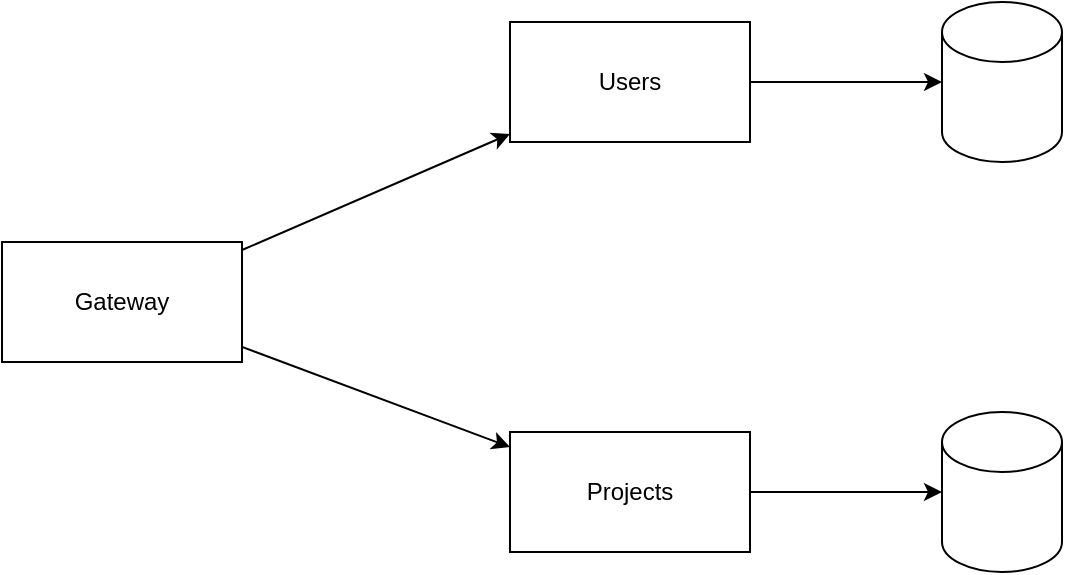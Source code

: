 <mxfile version="16.2.4" type="device" pages="2"><diagram id="xcpkl2pIPH2K6erDSoXg" name="Architecture"><mxGraphModel dx="2062" dy="1192" grid="1" gridSize="10" guides="1" tooltips="1" connect="1" arrows="1" fold="1" page="1" pageScale="1" pageWidth="827" pageHeight="1169" math="0" shadow="0"><root><mxCell id="0"/><mxCell id="1" parent="0"/><mxCell id="VrZpeQ29GSRk1wwQnpZc-6" style="edgeStyle=orthogonalEdgeStyle;rounded=0;orthogonalLoop=1;jettySize=auto;html=1;exitX=1;exitY=0.5;exitDx=0;exitDy=0;" parent="1" source="VrZpeQ29GSRk1wwQnpZc-1" target="VrZpeQ29GSRk1wwQnpZc-5" edge="1"><mxGeometry relative="1" as="geometry"/></mxCell><mxCell id="VrZpeQ29GSRk1wwQnpZc-1" value="Users" style="rounded=0;whiteSpace=wrap;html=1;" parent="1" vertex="1"><mxGeometry x="354" y="350" width="120" height="60" as="geometry"/></mxCell><mxCell id="VrZpeQ29GSRk1wwQnpZc-7" style="edgeStyle=orthogonalEdgeStyle;rounded=0;orthogonalLoop=1;jettySize=auto;html=1;exitX=1;exitY=0.5;exitDx=0;exitDy=0;" parent="1" source="VrZpeQ29GSRk1wwQnpZc-2" target="VrZpeQ29GSRk1wwQnpZc-4" edge="1"><mxGeometry relative="1" as="geometry"/></mxCell><mxCell id="VrZpeQ29GSRk1wwQnpZc-2" value="Projects" style="rounded=0;whiteSpace=wrap;html=1;" parent="1" vertex="1"><mxGeometry x="354" y="555" width="120" height="60" as="geometry"/></mxCell><mxCell id="VrZpeQ29GSRk1wwQnpZc-4" value="" style="shape=cylinder3;whiteSpace=wrap;html=1;boundedLbl=1;backgroundOutline=1;size=15;" parent="1" vertex="1"><mxGeometry x="570" y="545" width="60" height="80" as="geometry"/></mxCell><mxCell id="VrZpeQ29GSRk1wwQnpZc-5" value="" style="shape=cylinder3;whiteSpace=wrap;html=1;boundedLbl=1;backgroundOutline=1;size=15;" parent="1" vertex="1"><mxGeometry x="570" y="340" width="60" height="80" as="geometry"/></mxCell><mxCell id="VrZpeQ29GSRk1wwQnpZc-8" value="Gateway" style="rounded=0;whiteSpace=wrap;html=1;" parent="1" vertex="1"><mxGeometry x="100" y="460" width="120" height="60" as="geometry"/></mxCell><mxCell id="VrZpeQ29GSRk1wwQnpZc-10" style="rounded=0;orthogonalLoop=1;jettySize=auto;html=1;" parent="1" source="VrZpeQ29GSRk1wwQnpZc-8" target="VrZpeQ29GSRk1wwQnpZc-2" edge="1"><mxGeometry relative="1" as="geometry"><mxPoint x="320" y="390" as="sourcePoint"/><mxPoint x="580" y="390" as="targetPoint"/></mxGeometry></mxCell><mxCell id="VrZpeQ29GSRk1wwQnpZc-14" style="rounded=0;orthogonalLoop=1;jettySize=auto;html=1;" parent="1" source="VrZpeQ29GSRk1wwQnpZc-8" target="VrZpeQ29GSRk1wwQnpZc-1" edge="1"><mxGeometry relative="1" as="geometry"><mxPoint x="230" y="500" as="sourcePoint"/><mxPoint x="364" y="500" as="targetPoint"/></mxGeometry></mxCell></root></mxGraphModel></diagram><diagram id="B77WghGw7Km-VaSVmbo6" name="ProjectsModel"><mxGraphModel dx="2062" dy="1192" grid="1" gridSize="10" guides="1" tooltips="1" connect="1" arrows="1" fold="1" page="1" pageScale="1" pageWidth="827" pageHeight="1169" math="0" shadow="0"><root><mxCell id="ukDbj7v2fIdXm6XYXpKt-0"/><mxCell id="ukDbj7v2fIdXm6XYXpKt-1" parent="ukDbj7v2fIdXm6XYXpKt-0"/><mxCell id="ukDbj7v2fIdXm6XYXpKt-2" value="Project" style="swimlane;fontStyle=1;align=center;verticalAlign=top;childLayout=stackLayout;horizontal=1;startSize=26;horizontalStack=0;resizeParent=1;resizeParentMax=0;resizeLast=0;collapsible=1;marginBottom=0;" vertex="1" parent="ukDbj7v2fIdXm6XYXpKt-1"><mxGeometry x="330" y="560" width="160" height="86" as="geometry"/></mxCell><mxCell id="ukDbj7v2fIdXm6XYXpKt-3" value="+ field: type" style="text;strokeColor=none;fillColor=none;align=left;verticalAlign=top;spacingLeft=4;spacingRight=4;overflow=hidden;rotatable=0;points=[[0,0.5],[1,0.5]];portConstraint=eastwest;" vertex="1" parent="ukDbj7v2fIdXm6XYXpKt-2"><mxGeometry y="26" width="160" height="26" as="geometry"/></mxCell><mxCell id="ukDbj7v2fIdXm6XYXpKt-4" value="" style="line;strokeWidth=1;fillColor=none;align=left;verticalAlign=middle;spacingTop=-1;spacingLeft=3;spacingRight=3;rotatable=0;labelPosition=right;points=[];portConstraint=eastwest;" vertex="1" parent="ukDbj7v2fIdXm6XYXpKt-2"><mxGeometry y="52" width="160" height="8" as="geometry"/></mxCell><mxCell id="ukDbj7v2fIdXm6XYXpKt-5" value="+ method(type): type" style="text;strokeColor=none;fillColor=none;align=left;verticalAlign=top;spacingLeft=4;spacingRight=4;overflow=hidden;rotatable=0;points=[[0,0.5],[1,0.5]];portConstraint=eastwest;" vertex="1" parent="ukDbj7v2fIdXm6XYXpKt-2"><mxGeometry y="60" width="160" height="26" as="geometry"/></mxCell></root></mxGraphModel></diagram></mxfile>